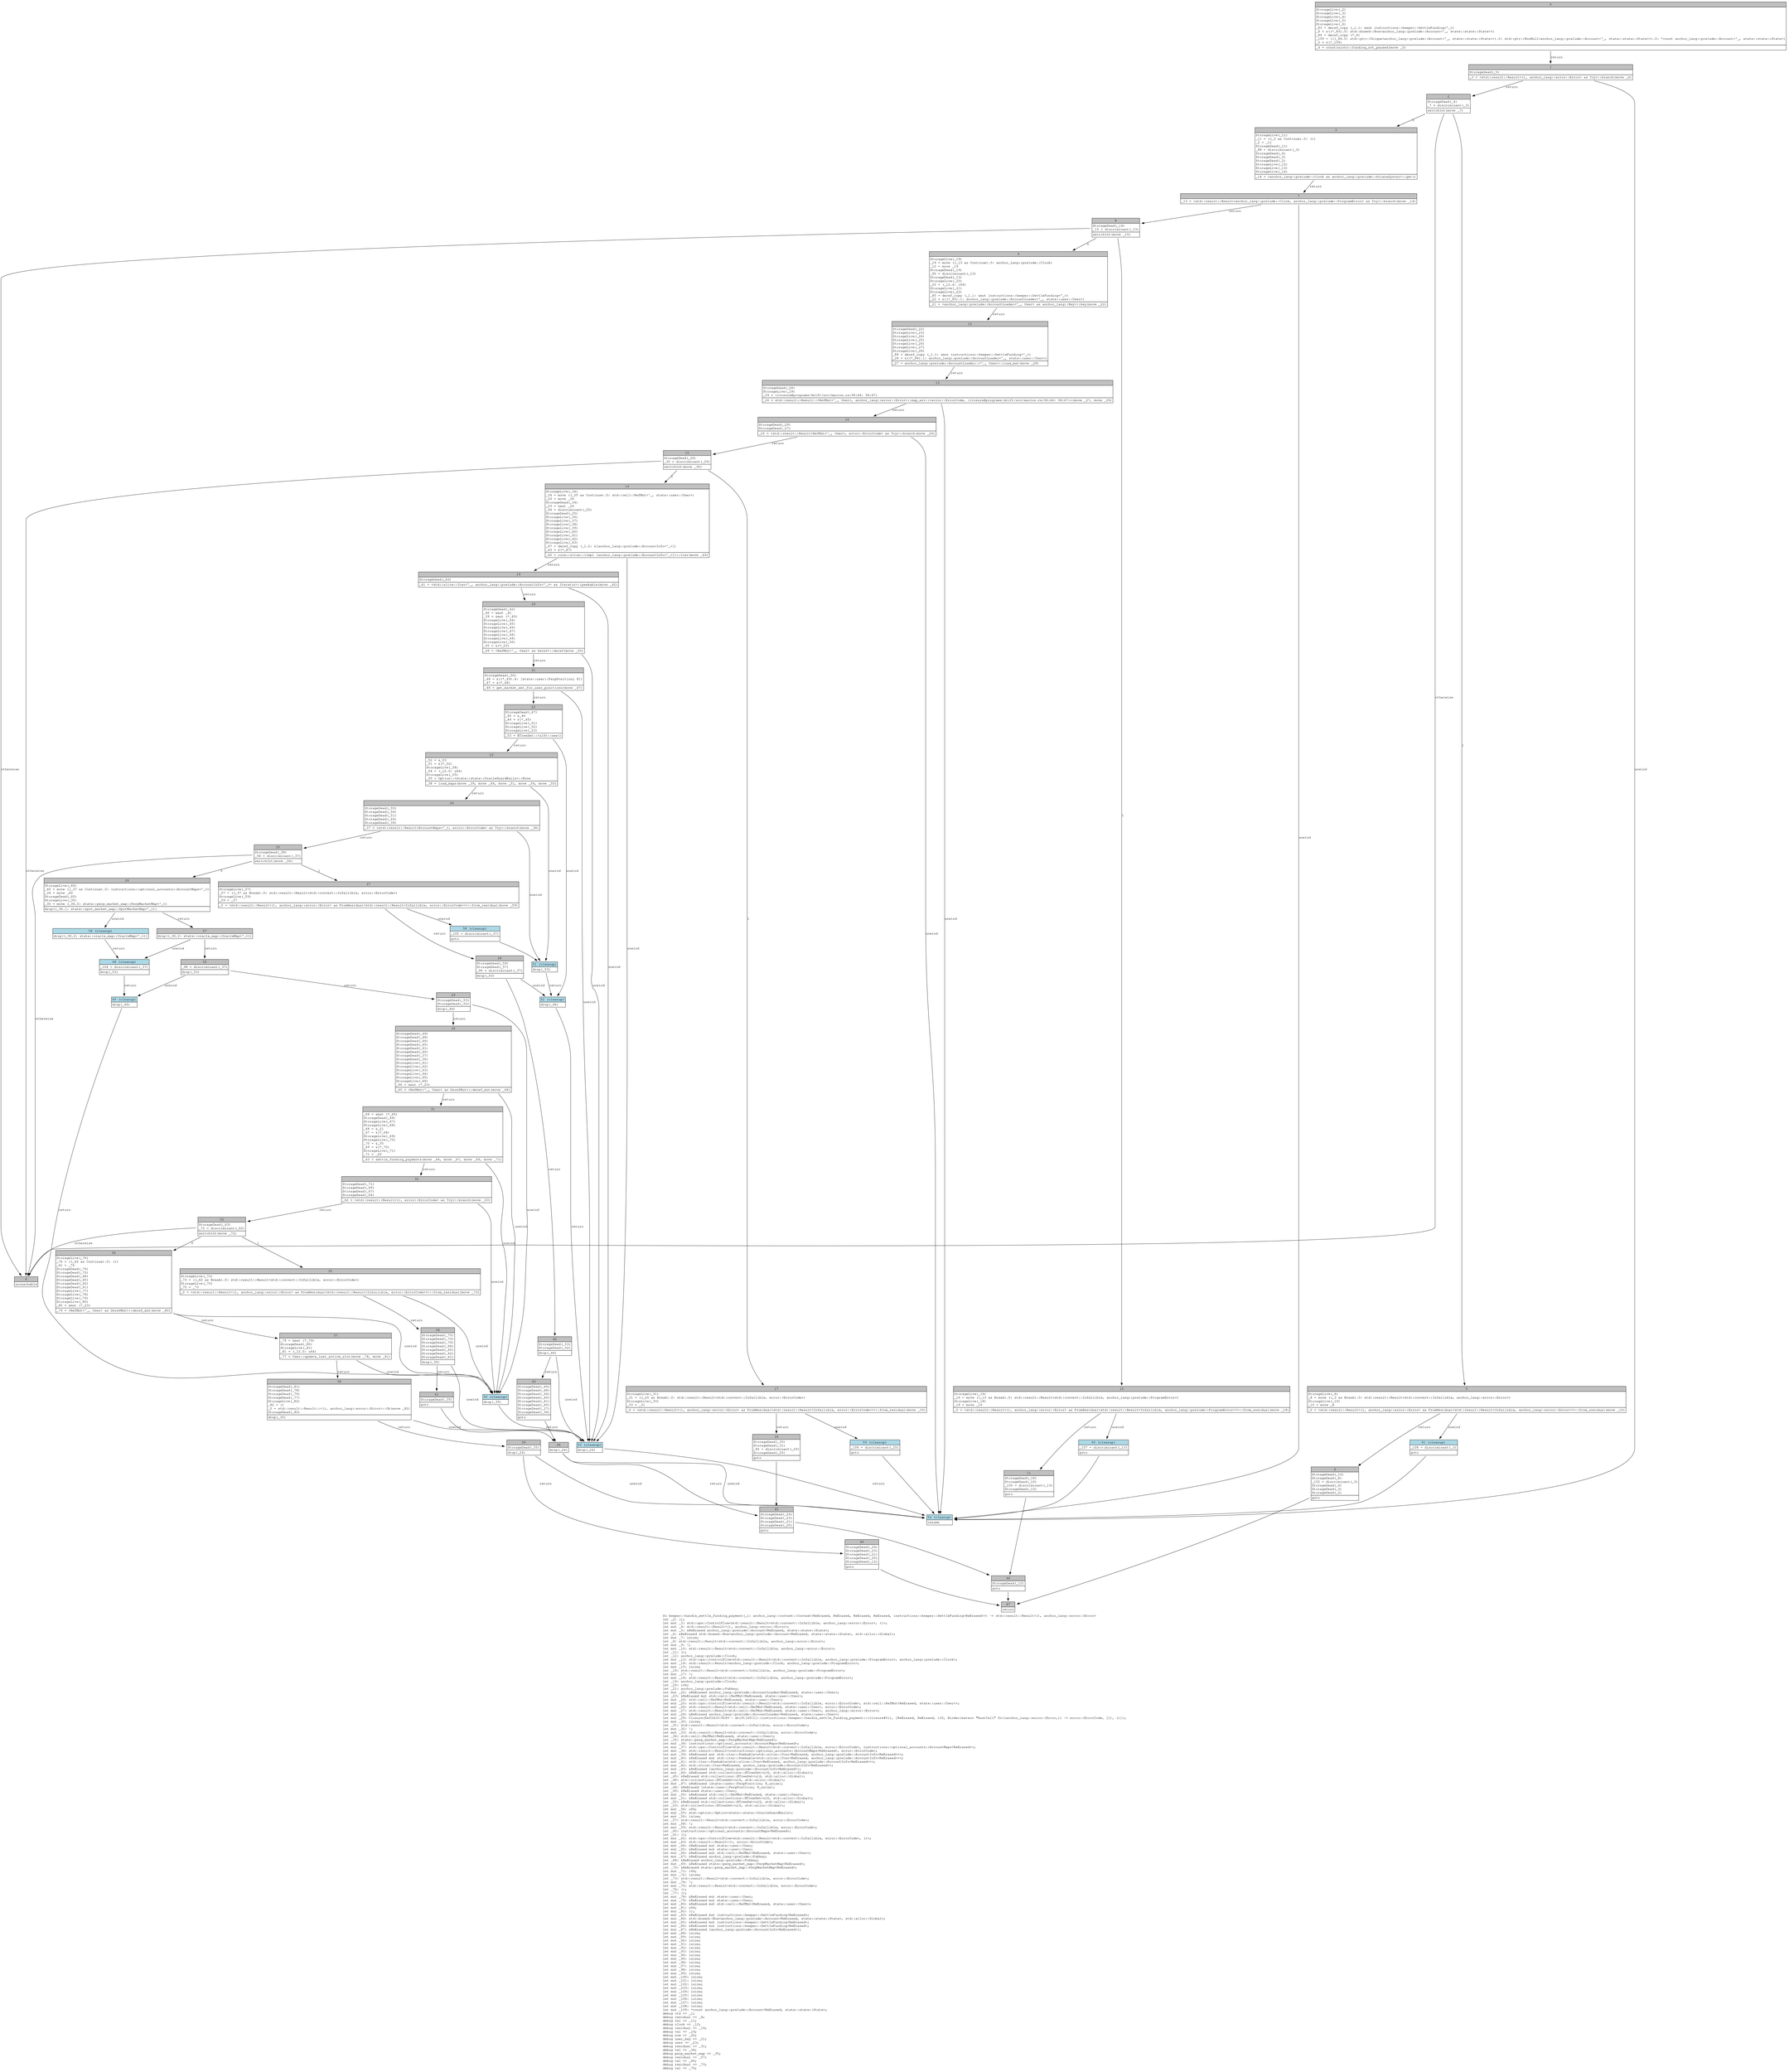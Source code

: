 digraph Mir_0_9246 {
    graph [fontname="Courier, monospace"];
    node [fontname="Courier, monospace"];
    edge [fontname="Courier, monospace"];
    label=<fn keeper::handle_settle_funding_payment(_1: anchor_lang::context::Context&lt;ReErased, ReErased, ReErased, ReErased, instructions::keeper::SettleFunding&lt;ReErased&gt;&gt;) -&gt; std::result::Result&lt;(), anchor_lang::error::Error&gt;<br align="left"/>let _2: ();<br align="left"/>let mut _3: std::ops::ControlFlow&lt;std::result::Result&lt;std::convert::Infallible, anchor_lang::error::Error&gt;, ()&gt;;<br align="left"/>let mut _4: std::result::Result&lt;(), anchor_lang::error::Error&gt;;<br align="left"/>let mut _5: &amp;ReErased anchor_lang::prelude::Account&lt;ReErased, state::state::State&gt;;<br align="left"/>let _6: &amp;ReErased std::boxed::Box&lt;anchor_lang::prelude::Account&lt;ReErased, state::state::State&gt;, std::alloc::Global&gt;;<br align="left"/>let mut _7: isize;<br align="left"/>let _8: std::result::Result&lt;std::convert::Infallible, anchor_lang::error::Error&gt;;<br align="left"/>let mut _9: !;<br align="left"/>let mut _10: std::result::Result&lt;std::convert::Infallible, anchor_lang::error::Error&gt;;<br align="left"/>let _11: ();<br align="left"/>let _12: anchor_lang::prelude::Clock;<br align="left"/>let mut _13: std::ops::ControlFlow&lt;std::result::Result&lt;std::convert::Infallible, anchor_lang::prelude::ProgramError&gt;, anchor_lang::prelude::Clock&gt;;<br align="left"/>let mut _14: std::result::Result&lt;anchor_lang::prelude::Clock, anchor_lang::prelude::ProgramError&gt;;<br align="left"/>let mut _15: isize;<br align="left"/>let _16: std::result::Result&lt;std::convert::Infallible, anchor_lang::prelude::ProgramError&gt;;<br align="left"/>let mut _17: !;<br align="left"/>let mut _18: std::result::Result&lt;std::convert::Infallible, anchor_lang::prelude::ProgramError&gt;;<br align="left"/>let _19: anchor_lang::prelude::Clock;<br align="left"/>let _20: i64;<br align="left"/>let _21: anchor_lang::prelude::Pubkey;<br align="left"/>let mut _22: &amp;ReErased anchor_lang::prelude::AccountLoader&lt;ReErased, state::user::User&gt;;<br align="left"/>let _23: &amp;ReErased mut std::cell::RefMut&lt;ReErased, state::user::User&gt;;<br align="left"/>let mut _24: std::cell::RefMut&lt;ReErased, state::user::User&gt;;<br align="left"/>let mut _25: std::ops::ControlFlow&lt;std::result::Result&lt;std::convert::Infallible, error::ErrorCode&gt;, std::cell::RefMut&lt;ReErased, state::user::User&gt;&gt;;<br align="left"/>let mut _26: std::result::Result&lt;std::cell::RefMut&lt;ReErased, state::user::User&gt;, error::ErrorCode&gt;;<br align="left"/>let mut _27: std::result::Result&lt;std::cell::RefMut&lt;ReErased, state::user::User&gt;, anchor_lang::error::Error&gt;;<br align="left"/>let mut _28: &amp;ReErased anchor_lang::prelude::AccountLoader&lt;ReErased, state::user::User&gt;;<br align="left"/>let mut _29: Closure(DefId(0:9249 ~ drift[d311]::instructions::keeper::handle_settle_funding_payment::{closure#0}), [ReErased, ReErased, i32, Binder(extern &quot;RustCall&quot; fn((anchor_lang::error::Error,)) -&gt; error::ErrorCode, []), ()]);<br align="left"/>let mut _30: isize;<br align="left"/>let _31: std::result::Result&lt;std::convert::Infallible, error::ErrorCode&gt;;<br align="left"/>let mut _32: !;<br align="left"/>let mut _33: std::result::Result&lt;std::convert::Infallible, error::ErrorCode&gt;;<br align="left"/>let _34: std::cell::RefMut&lt;ReErased, state::user::User&gt;;<br align="left"/>let _35: state::perp_market_map::PerpMarketMap&lt;ReErased&gt;;<br align="left"/>let mut _36: instructions::optional_accounts::AccountMaps&lt;ReErased&gt;;<br align="left"/>let mut _37: std::ops::ControlFlow&lt;std::result::Result&lt;std::convert::Infallible, error::ErrorCode&gt;, instructions::optional_accounts::AccountMaps&lt;ReErased&gt;&gt;;<br align="left"/>let mut _38: std::result::Result&lt;instructions::optional_accounts::AccountMaps&lt;ReErased&gt;, error::ErrorCode&gt;;<br align="left"/>let mut _39: &amp;ReErased mut std::iter::Peekable&lt;std::slice::Iter&lt;ReErased, anchor_lang::prelude::AccountInfo&lt;ReErased&gt;&gt;&gt;;<br align="left"/>let mut _40: &amp;ReErased mut std::iter::Peekable&lt;std::slice::Iter&lt;ReErased, anchor_lang::prelude::AccountInfo&lt;ReErased&gt;&gt;&gt;;<br align="left"/>let mut _41: std::iter::Peekable&lt;std::slice::Iter&lt;ReErased, anchor_lang::prelude::AccountInfo&lt;ReErased&gt;&gt;&gt;;<br align="left"/>let mut _42: std::slice::Iter&lt;ReErased, anchor_lang::prelude::AccountInfo&lt;ReErased&gt;&gt;;<br align="left"/>let mut _43: &amp;ReErased [anchor_lang::prelude::AccountInfo&lt;ReErased&gt;];<br align="left"/>let mut _44: &amp;ReErased std::collections::BTreeSet&lt;u16, std::alloc::Global&gt;;<br align="left"/>let _45: &amp;ReErased std::collections::BTreeSet&lt;u16, std::alloc::Global&gt;;<br align="left"/>let _46: std::collections::BTreeSet&lt;u16, std::alloc::Global&gt;;<br align="left"/>let mut _47: &amp;ReErased [state::user::PerpPosition; 8_usize];<br align="left"/>let _48: &amp;ReErased [state::user::PerpPosition; 8_usize];<br align="left"/>let _49: &amp;ReErased state::user::User;<br align="left"/>let mut _50: &amp;ReErased std::cell::RefMut&lt;ReErased, state::user::User&gt;;<br align="left"/>let mut _51: &amp;ReErased std::collections::BTreeSet&lt;u16, std::alloc::Global&gt;;<br align="left"/>let _52: &amp;ReErased std::collections::BTreeSet&lt;u16, std::alloc::Global&gt;;<br align="left"/>let _53: std::collections::BTreeSet&lt;u16, std::alloc::Global&gt;;<br align="left"/>let mut _54: u64;<br align="left"/>let mut _55: std::option::Option&lt;state::state::OracleGuardRails&gt;;<br align="left"/>let mut _56: isize;<br align="left"/>let _57: std::result::Result&lt;std::convert::Infallible, error::ErrorCode&gt;;<br align="left"/>let mut _58: !;<br align="left"/>let mut _59: std::result::Result&lt;std::convert::Infallible, error::ErrorCode&gt;;<br align="left"/>let _60: instructions::optional_accounts::AccountMaps&lt;ReErased&gt;;<br align="left"/>let _61: ();<br align="left"/>let mut _62: std::ops::ControlFlow&lt;std::result::Result&lt;std::convert::Infallible, error::ErrorCode&gt;, ()&gt;;<br align="left"/>let mut _63: std::result::Result&lt;(), error::ErrorCode&gt;;<br align="left"/>let mut _64: &amp;ReErased mut state::user::User;<br align="left"/>let mut _65: &amp;ReErased mut state::user::User;<br align="left"/>let mut _66: &amp;ReErased mut std::cell::RefMut&lt;ReErased, state::user::User&gt;;<br align="left"/>let mut _67: &amp;ReErased anchor_lang::prelude::Pubkey;<br align="left"/>let _68: &amp;ReErased anchor_lang::prelude::Pubkey;<br align="left"/>let mut _69: &amp;ReErased state::perp_market_map::PerpMarketMap&lt;ReErased&gt;;<br align="left"/>let _70: &amp;ReErased state::perp_market_map::PerpMarketMap&lt;ReErased&gt;;<br align="left"/>let mut _71: i64;<br align="left"/>let mut _72: isize;<br align="left"/>let _73: std::result::Result&lt;std::convert::Infallible, error::ErrorCode&gt;;<br align="left"/>let mut _74: !;<br align="left"/>let mut _75: std::result::Result&lt;std::convert::Infallible, error::ErrorCode&gt;;<br align="left"/>let _76: ();<br align="left"/>let _77: ();<br align="left"/>let mut _78: &amp;ReErased mut state::user::User;<br align="left"/>let mut _79: &amp;ReErased mut state::user::User;<br align="left"/>let mut _80: &amp;ReErased mut std::cell::RefMut&lt;ReErased, state::user::User&gt;;<br align="left"/>let mut _81: u64;<br align="left"/>let mut _82: ();<br align="left"/>let mut _83: &amp;ReErased mut instructions::keeper::SettleFunding&lt;ReErased&gt;;<br align="left"/>let mut _84: std::boxed::Box&lt;anchor_lang::prelude::Account&lt;ReErased, state::state::State&gt;, std::alloc::Global&gt;;<br align="left"/>let mut _85: &amp;ReErased mut instructions::keeper::SettleFunding&lt;ReErased&gt;;<br align="left"/>let mut _86: &amp;ReErased mut instructions::keeper::SettleFunding&lt;ReErased&gt;;<br align="left"/>let mut _87: &amp;ReErased [anchor_lang::prelude::AccountInfo&lt;ReErased&gt;];<br align="left"/>let mut _88: isize;<br align="left"/>let mut _89: isize;<br align="left"/>let mut _90: isize;<br align="left"/>let mut _91: isize;<br align="left"/>let mut _92: isize;<br align="left"/>let mut _93: isize;<br align="left"/>let mut _94: isize;<br align="left"/>let mut _95: isize;<br align="left"/>let mut _96: isize;<br align="left"/>let mut _97: isize;<br align="left"/>let mut _98: isize;<br align="left"/>let mut _99: isize;<br align="left"/>let mut _100: isize;<br align="left"/>let mut _101: isize;<br align="left"/>let mut _102: isize;<br align="left"/>let mut _103: isize;<br align="left"/>let mut _104: isize;<br align="left"/>let mut _105: isize;<br align="left"/>let mut _106: isize;<br align="left"/>let mut _107: isize;<br align="left"/>let mut _108: isize;<br align="left"/>let mut _109: *const anchor_lang::prelude::Account&lt;ReErased, state::state::State&gt;;<br align="left"/>debug ctx =&gt; _1;<br align="left"/>debug residual =&gt; _8;<br align="left"/>debug val =&gt; _11;<br align="left"/>debug clock =&gt; _12;<br align="left"/>debug residual =&gt; _16;<br align="left"/>debug val =&gt; _19;<br align="left"/>debug now =&gt; _20;<br align="left"/>debug user_key =&gt; _21;<br align="left"/>debug user =&gt; _23;<br align="left"/>debug residual =&gt; _31;<br align="left"/>debug val =&gt; _34;<br align="left"/>debug perp_market_map =&gt; _35;<br align="left"/>debug residual =&gt; _57;<br align="left"/>debug val =&gt; _60;<br align="left"/>debug residual =&gt; _73;<br align="left"/>debug val =&gt; _76;<br align="left"/>>;
    bb0__0_9246 [shape="none", label=<<table border="0" cellborder="1" cellspacing="0"><tr><td bgcolor="gray" align="center" colspan="1">0</td></tr><tr><td align="left" balign="left">StorageLive(_2)<br/>StorageLive(_3)<br/>StorageLive(_4)<br/>StorageLive(_5)<br/>StorageLive(_6)<br/>_83 = deref_copy (_1.1: &amp;mut instructions::keeper::SettleFunding&lt;'_&gt;)<br/>_6 = &amp;((*_83).0: std::boxed::Box&lt;anchor_lang::prelude::Account&lt;'_, state::state::State&gt;&gt;)<br/>_84 = deref_copy (*_6)<br/>_109 = (((_84.0: std::ptr::Unique&lt;anchor_lang::prelude::Account&lt;'_, state::state::State&gt;&gt;).0: std::ptr::NonNull&lt;anchor_lang::prelude::Account&lt;'_, state::state::State&gt;&gt;).0: *const anchor_lang::prelude::Account&lt;'_, state::state::State&gt;)<br/>_5 = &amp;(*_109)<br/></td></tr><tr><td align="left">_4 = constraints::funding_not_paused(move _5)</td></tr></table>>];
    bb1__0_9246 [shape="none", label=<<table border="0" cellborder="1" cellspacing="0"><tr><td bgcolor="gray" align="center" colspan="1">1</td></tr><tr><td align="left" balign="left">StorageDead(_5)<br/></td></tr><tr><td align="left">_3 = &lt;std::result::Result&lt;(), anchor_lang::error::Error&gt; as Try&gt;::branch(move _4)</td></tr></table>>];
    bb2__0_9246 [shape="none", label=<<table border="0" cellborder="1" cellspacing="0"><tr><td bgcolor="gray" align="center" colspan="1">2</td></tr><tr><td align="left" balign="left">StorageDead(_4)<br/>_7 = discriminant(_3)<br/></td></tr><tr><td align="left">switchInt(move _7)</td></tr></table>>];
    bb3__0_9246 [shape="none", label=<<table border="0" cellborder="1" cellspacing="0"><tr><td bgcolor="gray" align="center" colspan="1">3</td></tr><tr><td align="left" balign="left">StorageLive(_11)<br/>_11 = ((_3 as Continue).0: ())<br/>_2 = _11<br/>StorageDead(_11)<br/>_88 = discriminant(_3)<br/>StorageDead(_6)<br/>StorageDead(_3)<br/>StorageDead(_2)<br/>StorageLive(_12)<br/>StorageLive(_13)<br/>StorageLive(_14)<br/></td></tr><tr><td align="left">_14 = &lt;anchor_lang::prelude::Clock as anchor_lang::prelude::SolanaSysvar&gt;::get()</td></tr></table>>];
    bb4__0_9246 [shape="none", label=<<table border="0" cellborder="1" cellspacing="0"><tr><td bgcolor="gray" align="center" colspan="1">4</td></tr><tr><td align="left">unreachable</td></tr></table>>];
    bb5__0_9246 [shape="none", label=<<table border="0" cellborder="1" cellspacing="0"><tr><td bgcolor="gray" align="center" colspan="1">5</td></tr><tr><td align="left" balign="left">StorageLive(_8)<br/>_8 = move ((_3 as Break).0: std::result::Result&lt;std::convert::Infallible, anchor_lang::error::Error&gt;)<br/>StorageLive(_10)<br/>_10 = move _8<br/></td></tr><tr><td align="left">_0 = &lt;std::result::Result&lt;(), anchor_lang::error::Error&gt; as FromResidual&lt;std::result::Result&lt;Infallible, anchor_lang::error::Error&gt;&gt;&gt;::from_residual(move _10)</td></tr></table>>];
    bb6__0_9246 [shape="none", label=<<table border="0" cellborder="1" cellspacing="0"><tr><td bgcolor="gray" align="center" colspan="1">6</td></tr><tr><td align="left" balign="left">StorageDead(_10)<br/>StorageDead(_8)<br/>_102 = discriminant(_3)<br/>StorageDead(_6)<br/>StorageDead(_3)<br/>StorageDead(_2)<br/></td></tr><tr><td align="left">goto</td></tr></table>>];
    bb7__0_9246 [shape="none", label=<<table border="0" cellborder="1" cellspacing="0"><tr><td bgcolor="gray" align="center" colspan="1">7</td></tr><tr><td align="left">_13 = &lt;std::result::Result&lt;anchor_lang::prelude::Clock, anchor_lang::prelude::ProgramError&gt; as Try&gt;::branch(move _14)</td></tr></table>>];
    bb8__0_9246 [shape="none", label=<<table border="0" cellborder="1" cellspacing="0"><tr><td bgcolor="gray" align="center" colspan="1">8</td></tr><tr><td align="left" balign="left">StorageDead(_14)<br/>_15 = discriminant(_13)<br/></td></tr><tr><td align="left">switchInt(move _15)</td></tr></table>>];
    bb9__0_9246 [shape="none", label=<<table border="0" cellborder="1" cellspacing="0"><tr><td bgcolor="gray" align="center" colspan="1">9</td></tr><tr><td align="left" balign="left">StorageLive(_19)<br/>_19 = move ((_13 as Continue).0: anchor_lang::prelude::Clock)<br/>_12 = move _19<br/>StorageDead(_19)<br/>_90 = discriminant(_13)<br/>StorageDead(_13)<br/>StorageLive(_20)<br/>_20 = (_12.4: i64)<br/>StorageLive(_21)<br/>StorageLive(_22)<br/>_85 = deref_copy (_1.1: &amp;mut instructions::keeper::SettleFunding&lt;'_&gt;)<br/>_22 = &amp;((*_85).1: anchor_lang::prelude::AccountLoader&lt;'_, state::user::User&gt;)<br/></td></tr><tr><td align="left">_21 = &lt;anchor_lang::prelude::AccountLoader&lt;'_, User&gt; as anchor_lang::Key&gt;::key(move _22)</td></tr></table>>];
    bb10__0_9246 [shape="none", label=<<table border="0" cellborder="1" cellspacing="0"><tr><td bgcolor="gray" align="center" colspan="1">10</td></tr><tr><td align="left" balign="left">StorageLive(_16)<br/>_16 = move ((_13 as Break).0: std::result::Result&lt;std::convert::Infallible, anchor_lang::prelude::ProgramError&gt;)<br/>StorageLive(_18)<br/>_18 = move _16<br/></td></tr><tr><td align="left">_0 = &lt;std::result::Result&lt;(), anchor_lang::error::Error&gt; as FromResidual&lt;std::result::Result&lt;Infallible, anchor_lang::prelude::ProgramError&gt;&gt;&gt;::from_residual(move _18)</td></tr></table>>];
    bb11__0_9246 [shape="none", label=<<table border="0" cellborder="1" cellspacing="0"><tr><td bgcolor="gray" align="center" colspan="1">11</td></tr><tr><td align="left" balign="left">StorageDead(_18)<br/>StorageDead(_16)<br/>_100 = discriminant(_13)<br/>StorageDead(_13)<br/></td></tr><tr><td align="left">goto</td></tr></table>>];
    bb12__0_9246 [shape="none", label=<<table border="0" cellborder="1" cellspacing="0"><tr><td bgcolor="gray" align="center" colspan="1">12</td></tr><tr><td align="left" balign="left">StorageDead(_22)<br/>StorageLive(_23)<br/>StorageLive(_24)<br/>StorageLive(_25)<br/>StorageLive(_26)<br/>StorageLive(_27)<br/>StorageLive(_28)<br/>_86 = deref_copy (_1.1: &amp;mut instructions::keeper::SettleFunding&lt;'_&gt;)<br/>_28 = &amp;((*_86).1: anchor_lang::prelude::AccountLoader&lt;'_, state::user::User&gt;)<br/></td></tr><tr><td align="left">_27 = anchor_lang::prelude::AccountLoader::&lt;'_, User&gt;::load_mut(move _28)</td></tr></table>>];
    bb13__0_9246 [shape="none", label=<<table border="0" cellborder="1" cellspacing="0"><tr><td bgcolor="gray" align="center" colspan="1">13</td></tr><tr><td align="left" balign="left">StorageDead(_28)<br/>StorageLive(_29)<br/>_29 = {closure@programs/drift/src/macros.rs:58:44: 58:47}<br/></td></tr><tr><td align="left">_26 = std::result::Result::&lt;RefMut&lt;'_, User&gt;, anchor_lang::error::Error&gt;::map_err::&lt;error::ErrorCode, {closure@programs/drift/src/macros.rs:58:44: 58:47}&gt;(move _27, move _29)</td></tr></table>>];
    bb14__0_9246 [shape="none", label=<<table border="0" cellborder="1" cellspacing="0"><tr><td bgcolor="gray" align="center" colspan="1">14</td></tr><tr><td align="left" balign="left">StorageDead(_29)<br/>StorageDead(_27)<br/></td></tr><tr><td align="left">_25 = &lt;std::result::Result&lt;RefMut&lt;'_, User&gt;, error::ErrorCode&gt; as Try&gt;::branch(move _26)</td></tr></table>>];
    bb15__0_9246 [shape="none", label=<<table border="0" cellborder="1" cellspacing="0"><tr><td bgcolor="gray" align="center" colspan="1">15</td></tr><tr><td align="left" balign="left">StorageDead(_26)<br/>_30 = discriminant(_25)<br/></td></tr><tr><td align="left">switchInt(move _30)</td></tr></table>>];
    bb16__0_9246 [shape="none", label=<<table border="0" cellborder="1" cellspacing="0"><tr><td bgcolor="gray" align="center" colspan="1">16</td></tr><tr><td align="left" balign="left">StorageLive(_34)<br/>_34 = move ((_25 as Continue).0: std::cell::RefMut&lt;'_, state::user::User&gt;)<br/>_24 = move _34<br/>StorageDead(_34)<br/>_23 = &amp;mut _24<br/>_94 = discriminant(_25)<br/>StorageDead(_25)<br/>StorageLive(_36)<br/>StorageLive(_37)<br/>StorageLive(_38)<br/>StorageLive(_39)<br/>StorageLive(_40)<br/>StorageLive(_41)<br/>StorageLive(_42)<br/>StorageLive(_43)<br/>_87 = deref_copy (_1.2: &amp;[anchor_lang::prelude::AccountInfo&lt;'_&gt;])<br/>_43 = &amp;(*_87)<br/></td></tr><tr><td align="left">_42 = core::slice::&lt;impl [anchor_lang::prelude::AccountInfo&lt;'_&gt;]&gt;::iter(move _43)</td></tr></table>>];
    bb17__0_9246 [shape="none", label=<<table border="0" cellborder="1" cellspacing="0"><tr><td bgcolor="gray" align="center" colspan="1">17</td></tr><tr><td align="left" balign="left">StorageLive(_31)<br/>_31 = ((_25 as Break).0: std::result::Result&lt;std::convert::Infallible, error::ErrorCode&gt;)<br/>StorageLive(_33)<br/>_33 = _31<br/></td></tr><tr><td align="left">_0 = &lt;std::result::Result&lt;(), anchor_lang::error::Error&gt; as FromResidual&lt;std::result::Result&lt;Infallible, error::ErrorCode&gt;&gt;&gt;::from_residual(move _33)</td></tr></table>>];
    bb18__0_9246 [shape="none", label=<<table border="0" cellborder="1" cellspacing="0"><tr><td bgcolor="gray" align="center" colspan="1">18</td></tr><tr><td align="left" balign="left">StorageDead(_33)<br/>StorageDead(_31)<br/>_92 = discriminant(_25)<br/>StorageDead(_25)<br/></td></tr><tr><td align="left">goto</td></tr></table>>];
    bb19__0_9246 [shape="none", label=<<table border="0" cellborder="1" cellspacing="0"><tr><td bgcolor="gray" align="center" colspan="1">19</td></tr><tr><td align="left" balign="left">StorageDead(_43)<br/></td></tr><tr><td align="left">_41 = &lt;std::slice::Iter&lt;'_, anchor_lang::prelude::AccountInfo&lt;'_&gt;&gt; as Iterator&gt;::peekable(move _42)</td></tr></table>>];
    bb20__0_9246 [shape="none", label=<<table border="0" cellborder="1" cellspacing="0"><tr><td bgcolor="gray" align="center" colspan="1">20</td></tr><tr><td align="left" balign="left">StorageDead(_42)<br/>_40 = &amp;mut _41<br/>_39 = &amp;mut (*_40)<br/>StorageLive(_44)<br/>StorageLive(_45)<br/>StorageLive(_46)<br/>StorageLive(_47)<br/>StorageLive(_48)<br/>StorageLive(_49)<br/>StorageLive(_50)<br/>_50 = &amp;(*_23)<br/></td></tr><tr><td align="left">_49 = &lt;RefMut&lt;'_, User&gt; as Deref&gt;::deref(move _50)</td></tr></table>>];
    bb21__0_9246 [shape="none", label=<<table border="0" cellborder="1" cellspacing="0"><tr><td bgcolor="gray" align="center" colspan="1">21</td></tr><tr><td align="left" balign="left">StorageDead(_50)<br/>_48 = &amp;((*_49).4: [state::user::PerpPosition; 8])<br/>_47 = &amp;(*_48)<br/></td></tr><tr><td align="left">_46 = get_market_set_for_user_positions(move _47)</td></tr></table>>];
    bb22__0_9246 [shape="none", label=<<table border="0" cellborder="1" cellspacing="0"><tr><td bgcolor="gray" align="center" colspan="1">22</td></tr><tr><td align="left" balign="left">StorageDead(_47)<br/>_45 = &amp;_46<br/>_44 = &amp;(*_45)<br/>StorageLive(_51)<br/>StorageLive(_52)<br/>StorageLive(_53)<br/></td></tr><tr><td align="left">_53 = BTreeSet::&lt;u16&gt;::new()</td></tr></table>>];
    bb23__0_9246 [shape="none", label=<<table border="0" cellborder="1" cellspacing="0"><tr><td bgcolor="gray" align="center" colspan="1">23</td></tr><tr><td align="left" balign="left">_52 = &amp;_53<br/>_51 = &amp;(*_52)<br/>StorageLive(_54)<br/>_54 = (_12.0: u64)<br/>StorageLive(_55)<br/>_55 = Option::&lt;state::state::OracleGuardRails&gt;::None<br/></td></tr><tr><td align="left">_38 = load_maps(move _39, move _44, move _51, move _54, move _55)</td></tr></table>>];
    bb24__0_9246 [shape="none", label=<<table border="0" cellborder="1" cellspacing="0"><tr><td bgcolor="gray" align="center" colspan="1">24</td></tr><tr><td align="left" balign="left">StorageDead(_55)<br/>StorageDead(_54)<br/>StorageDead(_51)<br/>StorageDead(_44)<br/>StorageDead(_39)<br/></td></tr><tr><td align="left">_37 = &lt;std::result::Result&lt;AccountMaps&lt;'_&gt;, error::ErrorCode&gt; as Try&gt;::branch(move _38)</td></tr></table>>];
    bb25__0_9246 [shape="none", label=<<table border="0" cellborder="1" cellspacing="0"><tr><td bgcolor="gray" align="center" colspan="1">25</td></tr><tr><td align="left" balign="left">StorageDead(_38)<br/>_56 = discriminant(_37)<br/></td></tr><tr><td align="left">switchInt(move _56)</td></tr></table>>];
    bb26__0_9246 [shape="none", label=<<table border="0" cellborder="1" cellspacing="0"><tr><td bgcolor="gray" align="center" colspan="1">26</td></tr><tr><td align="left" balign="left">StorageLive(_60)<br/>_60 = move ((_37 as Continue).0: instructions::optional_accounts::AccountMaps&lt;'_&gt;)<br/>_36 = move _60<br/>StorageDead(_60)<br/>StorageLive(_35)<br/>_35 = move (_36.0: state::perp_market_map::PerpMarketMap&lt;'_&gt;)<br/></td></tr><tr><td align="left">drop((_36.1: state::spot_market_map::SpotMarketMap&lt;'_&gt;))</td></tr></table>>];
    bb27__0_9246 [shape="none", label=<<table border="0" cellborder="1" cellspacing="0"><tr><td bgcolor="gray" align="center" colspan="1">27</td></tr><tr><td align="left" balign="left">StorageLive(_57)<br/>_57 = ((_37 as Break).0: std::result::Result&lt;std::convert::Infallible, error::ErrorCode&gt;)<br/>StorageLive(_59)<br/>_59 = _57<br/></td></tr><tr><td align="left">_0 = &lt;std::result::Result&lt;(), anchor_lang::error::Error&gt; as FromResidual&lt;std::result::Result&lt;Infallible, error::ErrorCode&gt;&gt;&gt;::from_residual(move _59)</td></tr></table>>];
    bb28__0_9246 [shape="none", label=<<table border="0" cellborder="1" cellspacing="0"><tr><td bgcolor="gray" align="center" colspan="1">28</td></tr><tr><td align="left" balign="left">StorageDead(_59)<br/>StorageDead(_57)<br/>_96 = discriminant(_37)<br/></td></tr><tr><td align="left">drop(_53)</td></tr></table>>];
    bb29__0_9246 [shape="none", label=<<table border="0" cellborder="1" cellspacing="0"><tr><td bgcolor="gray" align="center" colspan="1">29</td></tr><tr><td align="left" balign="left">StorageDead(_53)<br/>StorageDead(_52)<br/></td></tr><tr><td align="left">drop(_46)</td></tr></table>>];
    bb30__0_9246 [shape="none", label=<<table border="0" cellborder="1" cellspacing="0"><tr><td bgcolor="gray" align="center" colspan="1">30</td></tr><tr><td align="left" balign="left">StorageDead(_49)<br/>StorageDead(_48)<br/>StorageDead(_46)<br/>StorageDead(_45)<br/>StorageDead(_41)<br/>StorageDead(_40)<br/>StorageDead(_37)<br/>StorageDead(_36)<br/>StorageLive(_61)<br/>StorageLive(_62)<br/>StorageLive(_63)<br/>StorageLive(_64)<br/>StorageLive(_65)<br/>StorageLive(_66)<br/>_66 = &amp;mut (*_23)<br/></td></tr><tr><td align="left">_65 = &lt;RefMut&lt;'_, User&gt; as DerefMut&gt;::deref_mut(move _66)</td></tr></table>>];
    bb31__0_9246 [shape="none", label=<<table border="0" cellborder="1" cellspacing="0"><tr><td bgcolor="gray" align="center" colspan="1">31</td></tr><tr><td align="left" balign="left">_64 = &amp;mut (*_65)<br/>StorageDead(_66)<br/>StorageLive(_67)<br/>StorageLive(_68)<br/>_68 = &amp;_21<br/>_67 = &amp;(*_68)<br/>StorageLive(_69)<br/>StorageLive(_70)<br/>_70 = &amp;_35<br/>_69 = &amp;(*_70)<br/>StorageLive(_71)<br/>_71 = _20<br/></td></tr><tr><td align="left">_63 = settle_funding_payments(move _64, move _67, move _69, move _71)</td></tr></table>>];
    bb32__0_9246 [shape="none", label=<<table border="0" cellborder="1" cellspacing="0"><tr><td bgcolor="gray" align="center" colspan="1">32</td></tr><tr><td align="left" balign="left">StorageDead(_71)<br/>StorageDead(_69)<br/>StorageDead(_67)<br/>StorageDead(_64)<br/></td></tr><tr><td align="left">_62 = &lt;std::result::Result&lt;(), error::ErrorCode&gt; as Try&gt;::branch(move _63)</td></tr></table>>];
    bb33__0_9246 [shape="none", label=<<table border="0" cellborder="1" cellspacing="0"><tr><td bgcolor="gray" align="center" colspan="1">33</td></tr><tr><td align="left" balign="left">StorageDead(_63)<br/>_72 = discriminant(_62)<br/></td></tr><tr><td align="left">switchInt(move _72)</td></tr></table>>];
    bb34__0_9246 [shape="none", label=<<table border="0" cellborder="1" cellspacing="0"><tr><td bgcolor="gray" align="center" colspan="1">34</td></tr><tr><td align="left" balign="left">StorageLive(_76)<br/>_76 = ((_62 as Continue).0: ())<br/>_61 = _76<br/>StorageDead(_76)<br/>StorageDead(_70)<br/>StorageDead(_68)<br/>StorageDead(_65)<br/>StorageDead(_62)<br/>StorageDead(_61)<br/>StorageLive(_77)<br/>StorageLive(_78)<br/>StorageLive(_79)<br/>StorageLive(_80)<br/>_80 = &amp;mut (*_23)<br/></td></tr><tr><td align="left">_79 = &lt;RefMut&lt;'_, User&gt; as DerefMut&gt;::deref_mut(move _80)</td></tr></table>>];
    bb35__0_9246 [shape="none", label=<<table border="0" cellborder="1" cellspacing="0"><tr><td bgcolor="gray" align="center" colspan="1">35</td></tr><tr><td align="left" balign="left">StorageLive(_73)<br/>_73 = ((_62 as Break).0: std::result::Result&lt;std::convert::Infallible, error::ErrorCode&gt;)<br/>StorageLive(_75)<br/>_75 = _73<br/></td></tr><tr><td align="left">_0 = &lt;std::result::Result&lt;(), anchor_lang::error::Error&gt; as FromResidual&lt;std::result::Result&lt;Infallible, error::ErrorCode&gt;&gt;&gt;::from_residual(move _75)</td></tr></table>>];
    bb36__0_9246 [shape="none", label=<<table border="0" cellborder="1" cellspacing="0"><tr><td bgcolor="gray" align="center" colspan="1">36</td></tr><tr><td align="left" balign="left">StorageDead(_75)<br/>StorageDead(_73)<br/>StorageDead(_70)<br/>StorageDead(_68)<br/>StorageDead(_65)<br/>StorageDead(_62)<br/>StorageDead(_61)<br/></td></tr><tr><td align="left">drop(_35)</td></tr></table>>];
    bb37__0_9246 [shape="none", label=<<table border="0" cellborder="1" cellspacing="0"><tr><td bgcolor="gray" align="center" colspan="1">37</td></tr><tr><td align="left" balign="left">_78 = &amp;mut (*_79)<br/>StorageDead(_80)<br/>StorageLive(_81)<br/>_81 = (_12.0: u64)<br/></td></tr><tr><td align="left">_77 = User::update_last_active_slot(move _78, move _81)</td></tr></table>>];
    bb38__0_9246 [shape="none", label=<<table border="0" cellborder="1" cellspacing="0"><tr><td bgcolor="gray" align="center" colspan="1">38</td></tr><tr><td align="left" balign="left">StorageDead(_81)<br/>StorageDead(_78)<br/>StorageDead(_79)<br/>StorageDead(_77)<br/>StorageLive(_82)<br/>_82 = ()<br/>_0 = std::result::Result::&lt;(), anchor_lang::error::Error&gt;::Ok(move _82)<br/>StorageDead(_82)<br/></td></tr><tr><td align="left">drop(_35)</td></tr></table>>];
    bb39__0_9246 [shape="none", label=<<table border="0" cellborder="1" cellspacing="0"><tr><td bgcolor="gray" align="center" colspan="1">39</td></tr><tr><td align="left" balign="left">StorageDead(_35)<br/></td></tr><tr><td align="left">drop(_24)</td></tr></table>>];
    bb40__0_9246 [shape="none", label=<<table border="0" cellborder="1" cellspacing="0"><tr><td bgcolor="gray" align="center" colspan="1">40</td></tr><tr><td align="left" balign="left">StorageDead(_24)<br/>StorageDead(_23)<br/>StorageDead(_21)<br/>StorageDead(_20)<br/>StorageDead(_12)<br/></td></tr><tr><td align="left">goto</td></tr></table>>];
    bb41__0_9246 [shape="none", label=<<table border="0" cellborder="1" cellspacing="0"><tr><td bgcolor="gray" align="center" colspan="1">41</td></tr><tr><td align="left" balign="left">StorageDead(_35)<br/></td></tr><tr><td align="left">goto</td></tr></table>>];
    bb42__0_9246 [shape="none", label=<<table border="0" cellborder="1" cellspacing="0"><tr><td bgcolor="gray" align="center" colspan="1">42</td></tr><tr><td align="left" balign="left">StorageDead(_53)<br/>StorageDead(_52)<br/></td></tr><tr><td align="left">drop(_46)</td></tr></table>>];
    bb43__0_9246 [shape="none", label=<<table border="0" cellborder="1" cellspacing="0"><tr><td bgcolor="gray" align="center" colspan="1">43</td></tr><tr><td align="left" balign="left">StorageDead(_49)<br/>StorageDead(_48)<br/>StorageDead(_46)<br/>StorageDead(_45)<br/>StorageDead(_41)<br/>StorageDead(_40)<br/>StorageDead(_37)<br/>StorageDead(_36)<br/></td></tr><tr><td align="left">goto</td></tr></table>>];
    bb44__0_9246 [shape="none", label=<<table border="0" cellborder="1" cellspacing="0"><tr><td bgcolor="gray" align="center" colspan="1">44</td></tr><tr><td align="left">drop(_24)</td></tr></table>>];
    bb45__0_9246 [shape="none", label=<<table border="0" cellborder="1" cellspacing="0"><tr><td bgcolor="gray" align="center" colspan="1">45</td></tr><tr><td align="left" balign="left">StorageDead(_24)<br/>StorageDead(_23)<br/>StorageDead(_21)<br/>StorageDead(_20)<br/></td></tr><tr><td align="left">goto</td></tr></table>>];
    bb46__0_9246 [shape="none", label=<<table border="0" cellborder="1" cellspacing="0"><tr><td bgcolor="gray" align="center" colspan="1">46</td></tr><tr><td align="left" balign="left">StorageDead(_12)<br/></td></tr><tr><td align="left">goto</td></tr></table>>];
    bb47__0_9246 [shape="none", label=<<table border="0" cellborder="1" cellspacing="0"><tr><td bgcolor="gray" align="center" colspan="1">47</td></tr><tr><td align="left">return</td></tr></table>>];
    bb48__0_9246 [shape="none", label=<<table border="0" cellborder="1" cellspacing="0"><tr><td bgcolor="lightblue" align="center" colspan="1">48 (cleanup)</td></tr><tr><td align="left" balign="left">_104 = discriminant(_37)<br/></td></tr><tr><td align="left">drop(_53)</td></tr></table>>];
    bb49__0_9246 [shape="none", label=<<table border="0" cellborder="1" cellspacing="0"><tr><td bgcolor="lightblue" align="center" colspan="1">49 (cleanup)</td></tr><tr><td align="left">drop(_46)</td></tr></table>>];
    bb50__0_9246 [shape="none", label=<<table border="0" cellborder="1" cellspacing="0"><tr><td bgcolor="lightblue" align="center" colspan="1">50 (cleanup)</td></tr><tr><td align="left">drop(_35)</td></tr></table>>];
    bb51__0_9246 [shape="none", label=<<table border="0" cellborder="1" cellspacing="0"><tr><td bgcolor="lightblue" align="center" colspan="1">51 (cleanup)</td></tr><tr><td align="left">drop(_53)</td></tr></table>>];
    bb52__0_9246 [shape="none", label=<<table border="0" cellborder="1" cellspacing="0"><tr><td bgcolor="lightblue" align="center" colspan="1">52 (cleanup)</td></tr><tr><td align="left">drop(_46)</td></tr></table>>];
    bb53__0_9246 [shape="none", label=<<table border="0" cellborder="1" cellspacing="0"><tr><td bgcolor="lightblue" align="center" colspan="1">53 (cleanup)</td></tr><tr><td align="left">drop(_24)</td></tr></table>>];
    bb54__0_9246 [shape="none", label=<<table border="0" cellborder="1" cellspacing="0"><tr><td bgcolor="lightblue" align="center" colspan="1">54 (cleanup)</td></tr><tr><td align="left">resume</td></tr></table>>];
    bb55__0_9246 [shape="none", label=<<table border="0" cellborder="1" cellspacing="0"><tr><td bgcolor="gray" align="center" colspan="1">55</td></tr><tr><td align="left" balign="left">_98 = discriminant(_37)<br/></td></tr><tr><td align="left">drop(_53)</td></tr></table>>];
    bb56__0_9246 [shape="none", label=<<table border="0" cellborder="1" cellspacing="0"><tr><td bgcolor="lightblue" align="center" colspan="1">56 (cleanup)</td></tr><tr><td align="left">drop((_36.2: state::oracle_map::OracleMap&lt;'_&gt;))</td></tr></table>>];
    bb57__0_9246 [shape="none", label=<<table border="0" cellborder="1" cellspacing="0"><tr><td bgcolor="gray" align="center" colspan="1">57</td></tr><tr><td align="left">drop((_36.2: state::oracle_map::OracleMap&lt;'_&gt;))</td></tr></table>>];
    bb58__0_9246 [shape="none", label=<<table border="0" cellborder="1" cellspacing="0"><tr><td bgcolor="lightblue" align="center" colspan="1">58 (cleanup)</td></tr><tr><td align="left" balign="left">_105 = discriminant(_37)<br/></td></tr><tr><td align="left">goto</td></tr></table>>];
    bb59__0_9246 [shape="none", label=<<table border="0" cellborder="1" cellspacing="0"><tr><td bgcolor="lightblue" align="center" colspan="1">59 (cleanup)</td></tr><tr><td align="left" balign="left">_106 = discriminant(_25)<br/></td></tr><tr><td align="left">goto</td></tr></table>>];
    bb60__0_9246 [shape="none", label=<<table border="0" cellborder="1" cellspacing="0"><tr><td bgcolor="lightblue" align="center" colspan="1">60 (cleanup)</td></tr><tr><td align="left" balign="left">_107 = discriminant(_13)<br/></td></tr><tr><td align="left">goto</td></tr></table>>];
    bb61__0_9246 [shape="none", label=<<table border="0" cellborder="1" cellspacing="0"><tr><td bgcolor="lightblue" align="center" colspan="1">61 (cleanup)</td></tr><tr><td align="left" balign="left">_108 = discriminant(_3)<br/></td></tr><tr><td align="left">goto</td></tr></table>>];
    bb0__0_9246 -> bb1__0_9246 [label="return"];
    bb1__0_9246 -> bb2__0_9246 [label="return"];
    bb1__0_9246 -> bb54__0_9246 [label="unwind"];
    bb2__0_9246 -> bb3__0_9246 [label="0"];
    bb2__0_9246 -> bb5__0_9246 [label="1"];
    bb2__0_9246 -> bb4__0_9246 [label="otherwise"];
    bb3__0_9246 -> bb7__0_9246 [label="return"];
    bb5__0_9246 -> bb6__0_9246 [label="return"];
    bb5__0_9246 -> bb61__0_9246 [label="unwind"];
    bb6__0_9246 -> bb47__0_9246 [label=""];
    bb7__0_9246 -> bb8__0_9246 [label="return"];
    bb7__0_9246 -> bb54__0_9246 [label="unwind"];
    bb8__0_9246 -> bb9__0_9246 [label="0"];
    bb8__0_9246 -> bb10__0_9246 [label="1"];
    bb8__0_9246 -> bb4__0_9246 [label="otherwise"];
    bb9__0_9246 -> bb12__0_9246 [label="return"];
    bb10__0_9246 -> bb11__0_9246 [label="return"];
    bb10__0_9246 -> bb60__0_9246 [label="unwind"];
    bb11__0_9246 -> bb46__0_9246 [label=""];
    bb12__0_9246 -> bb13__0_9246 [label="return"];
    bb13__0_9246 -> bb14__0_9246 [label="return"];
    bb13__0_9246 -> bb54__0_9246 [label="unwind"];
    bb14__0_9246 -> bb15__0_9246 [label="return"];
    bb14__0_9246 -> bb54__0_9246 [label="unwind"];
    bb15__0_9246 -> bb16__0_9246 [label="0"];
    bb15__0_9246 -> bb17__0_9246 [label="1"];
    bb15__0_9246 -> bb4__0_9246 [label="otherwise"];
    bb16__0_9246 -> bb19__0_9246 [label="return"];
    bb16__0_9246 -> bb53__0_9246 [label="unwind"];
    bb17__0_9246 -> bb18__0_9246 [label="return"];
    bb17__0_9246 -> bb59__0_9246 [label="unwind"];
    bb18__0_9246 -> bb45__0_9246 [label=""];
    bb19__0_9246 -> bb20__0_9246 [label="return"];
    bb19__0_9246 -> bb53__0_9246 [label="unwind"];
    bb20__0_9246 -> bb21__0_9246 [label="return"];
    bb20__0_9246 -> bb53__0_9246 [label="unwind"];
    bb21__0_9246 -> bb22__0_9246 [label="return"];
    bb21__0_9246 -> bb53__0_9246 [label="unwind"];
    bb22__0_9246 -> bb23__0_9246 [label="return"];
    bb22__0_9246 -> bb52__0_9246 [label="unwind"];
    bb23__0_9246 -> bb24__0_9246 [label="return"];
    bb23__0_9246 -> bb51__0_9246 [label="unwind"];
    bb24__0_9246 -> bb25__0_9246 [label="return"];
    bb24__0_9246 -> bb51__0_9246 [label="unwind"];
    bb25__0_9246 -> bb26__0_9246 [label="0"];
    bb25__0_9246 -> bb27__0_9246 [label="1"];
    bb25__0_9246 -> bb4__0_9246 [label="otherwise"];
    bb26__0_9246 -> bb57__0_9246 [label="return"];
    bb26__0_9246 -> bb56__0_9246 [label="unwind"];
    bb27__0_9246 -> bb28__0_9246 [label="return"];
    bb27__0_9246 -> bb58__0_9246 [label="unwind"];
    bb28__0_9246 -> bb42__0_9246 [label="return"];
    bb28__0_9246 -> bb52__0_9246 [label="unwind"];
    bb29__0_9246 -> bb30__0_9246 [label="return"];
    bb29__0_9246 -> bb50__0_9246 [label="unwind"];
    bb30__0_9246 -> bb31__0_9246 [label="return"];
    bb30__0_9246 -> bb50__0_9246 [label="unwind"];
    bb31__0_9246 -> bb32__0_9246 [label="return"];
    bb31__0_9246 -> bb50__0_9246 [label="unwind"];
    bb32__0_9246 -> bb33__0_9246 [label="return"];
    bb32__0_9246 -> bb50__0_9246 [label="unwind"];
    bb33__0_9246 -> bb34__0_9246 [label="0"];
    bb33__0_9246 -> bb35__0_9246 [label="1"];
    bb33__0_9246 -> bb4__0_9246 [label="otherwise"];
    bb34__0_9246 -> bb37__0_9246 [label="return"];
    bb34__0_9246 -> bb50__0_9246 [label="unwind"];
    bb35__0_9246 -> bb36__0_9246 [label="return"];
    bb35__0_9246 -> bb50__0_9246 [label="unwind"];
    bb36__0_9246 -> bb41__0_9246 [label="return"];
    bb36__0_9246 -> bb53__0_9246 [label="unwind"];
    bb37__0_9246 -> bb38__0_9246 [label="return"];
    bb37__0_9246 -> bb50__0_9246 [label="unwind"];
    bb38__0_9246 -> bb39__0_9246 [label="return"];
    bb38__0_9246 -> bb53__0_9246 [label="unwind"];
    bb39__0_9246 -> bb40__0_9246 [label="return"];
    bb39__0_9246 -> bb54__0_9246 [label="unwind"];
    bb40__0_9246 -> bb47__0_9246 [label=""];
    bb41__0_9246 -> bb44__0_9246 [label=""];
    bb42__0_9246 -> bb43__0_9246 [label="return"];
    bb42__0_9246 -> bb53__0_9246 [label="unwind"];
    bb43__0_9246 -> bb44__0_9246 [label=""];
    bb44__0_9246 -> bb45__0_9246 [label="return"];
    bb44__0_9246 -> bb54__0_9246 [label="unwind"];
    bb45__0_9246 -> bb46__0_9246 [label=""];
    bb46__0_9246 -> bb47__0_9246 [label=""];
    bb48__0_9246 -> bb49__0_9246 [label="return"];
    bb49__0_9246 -> bb50__0_9246 [label="return"];
    bb50__0_9246 -> bb53__0_9246 [label="return"];
    bb51__0_9246 -> bb52__0_9246 [label="return"];
    bb52__0_9246 -> bb53__0_9246 [label="return"];
    bb53__0_9246 -> bb54__0_9246 [label="return"];
    bb55__0_9246 -> bb29__0_9246 [label="return"];
    bb55__0_9246 -> bb49__0_9246 [label="unwind"];
    bb56__0_9246 -> bb48__0_9246 [label="return"];
    bb57__0_9246 -> bb55__0_9246 [label="return"];
    bb57__0_9246 -> bb48__0_9246 [label="unwind"];
    bb58__0_9246 -> bb51__0_9246 [label=""];
    bb59__0_9246 -> bb54__0_9246 [label=""];
    bb60__0_9246 -> bb54__0_9246 [label=""];
    bb61__0_9246 -> bb54__0_9246 [label=""];
}

